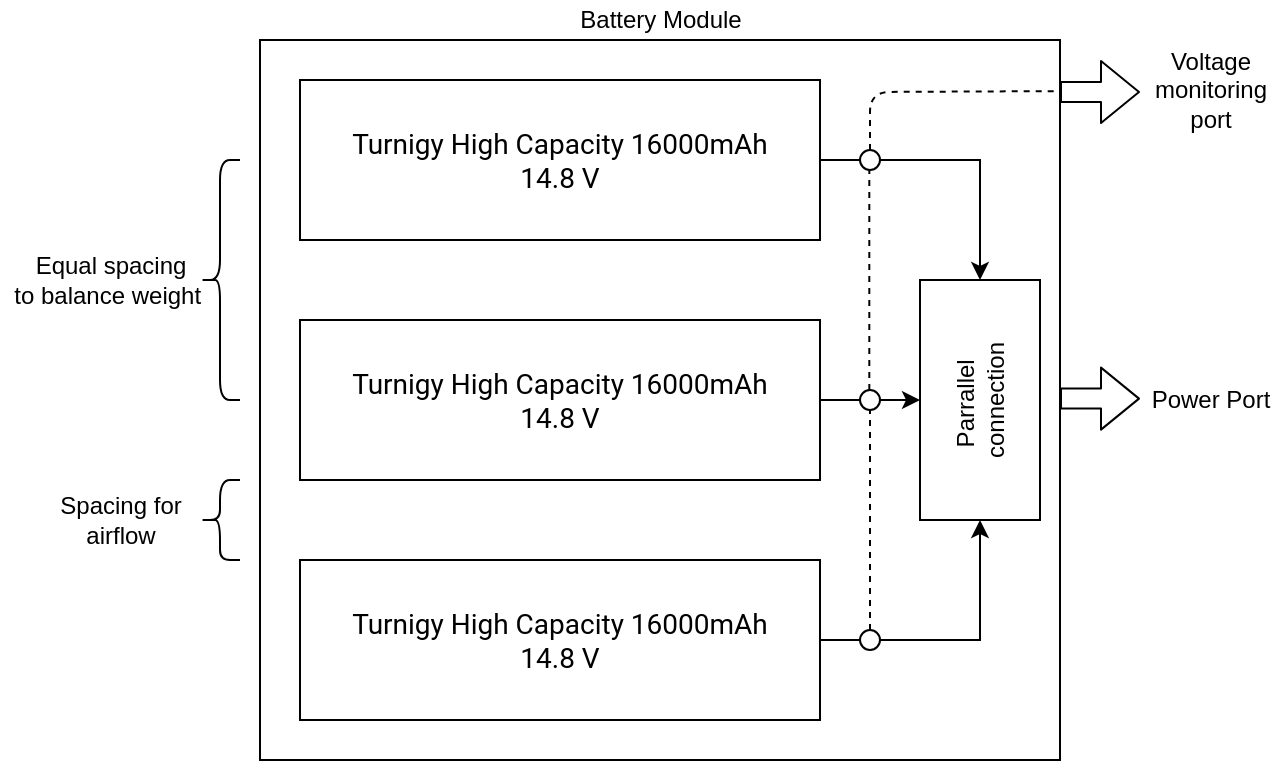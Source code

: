 <mxfile version="14.5.1" type="device"><diagram id="zB2lNqgtbKKdmcdJM7dh" name="Page-1"><mxGraphModel dx="905" dy="672" grid="1" gridSize="10" guides="1" tooltips="1" connect="1" arrows="1" fold="1" page="1" pageScale="1" pageWidth="850" pageHeight="1100" math="0" shadow="0"><root><mxCell id="0"/><mxCell id="1" parent="0"/><mxCell id="-ljVgkmMq07R0ypZw9ub-1" value="" style="rounded=0;whiteSpace=wrap;html=1;" vertex="1" parent="1"><mxGeometry x="180" y="230" width="400" height="360" as="geometry"/></mxCell><mxCell id="-ljVgkmMq07R0ypZw9ub-9" style="edgeStyle=orthogonalEdgeStyle;rounded=0;orthogonalLoop=1;jettySize=auto;html=1;" edge="1" parent="1" source="-ljVgkmMq07R0ypZw9ub-2" target="-ljVgkmMq07R0ypZw9ub-8"><mxGeometry relative="1" as="geometry"/></mxCell><mxCell id="-ljVgkmMq07R0ypZw9ub-2" value="&lt;span style=&quot;font-family: &amp;#34;roboto&amp;#34; , sans-serif ; text-align: left ; background-color: rgb(255 , 255 , 255)&quot;&gt;&lt;font style=&quot;font-size: 14px&quot;&gt;Turnigy High Capacity 16000mAh&lt;br&gt;14.8 V&lt;br&gt;&lt;/font&gt;&lt;/span&gt;" style="rounded=0;whiteSpace=wrap;html=1;" vertex="1" parent="1"><mxGeometry x="200" y="250" width="260" height="80" as="geometry"/></mxCell><mxCell id="-ljVgkmMq07R0ypZw9ub-11" style="edgeStyle=orthogonalEdgeStyle;rounded=0;orthogonalLoop=1;jettySize=auto;html=1;" edge="1" parent="1" source="-ljVgkmMq07R0ypZw9ub-3" target="-ljVgkmMq07R0ypZw9ub-8"><mxGeometry relative="1" as="geometry"/></mxCell><mxCell id="-ljVgkmMq07R0ypZw9ub-3" value="&lt;span style=&quot;font-family: &amp;#34;roboto&amp;#34; , sans-serif ; font-size: 14px ; text-align: left ; background-color: rgb(255 , 255 , 255)&quot;&gt;Turnigy High Capacity 16000mAh&lt;/span&gt;&lt;br style=&quot;font-family: &amp;#34;roboto&amp;#34; , sans-serif ; font-size: 14px ; text-align: left ; background-color: rgb(255 , 255 , 255)&quot;&gt;&lt;span style=&quot;font-family: &amp;#34;roboto&amp;#34; , sans-serif ; font-size: 14px ; text-align: left ; background-color: rgb(255 , 255 , 255)&quot;&gt;14.8 V&lt;/span&gt;" style="rounded=0;whiteSpace=wrap;html=1;" vertex="1" parent="1"><mxGeometry x="200" y="370" width="260" height="80" as="geometry"/></mxCell><mxCell id="-ljVgkmMq07R0ypZw9ub-10" style="edgeStyle=orthogonalEdgeStyle;rounded=0;orthogonalLoop=1;jettySize=auto;html=1;" edge="1" parent="1" source="-ljVgkmMq07R0ypZw9ub-4" target="-ljVgkmMq07R0ypZw9ub-8"><mxGeometry relative="1" as="geometry"/></mxCell><mxCell id="-ljVgkmMq07R0ypZw9ub-4" value="&lt;span style=&quot;font-family: &amp;#34;roboto&amp;#34; , sans-serif ; font-size: 14px ; text-align: left ; background-color: rgb(255 , 255 , 255)&quot;&gt;Turnigy High Capacity 16000mAh&lt;/span&gt;&lt;br style=&quot;font-family: &amp;#34;roboto&amp;#34; , sans-serif ; font-size: 14px ; text-align: left ; background-color: rgb(255 , 255 , 255)&quot;&gt;&lt;span style=&quot;font-family: &amp;#34;roboto&amp;#34; , sans-serif ; font-size: 14px ; text-align: left ; background-color: rgb(255 , 255 , 255)&quot;&gt;14.8 V&lt;/span&gt;" style="rounded=0;whiteSpace=wrap;html=1;" vertex="1" parent="1"><mxGeometry x="200" y="490" width="260" height="80" as="geometry"/></mxCell><mxCell id="-ljVgkmMq07R0ypZw9ub-5" value="" style="shape=curlyBracket;whiteSpace=wrap;html=1;rounded=1;" vertex="1" parent="1"><mxGeometry x="150" y="290" width="20" height="120" as="geometry"/></mxCell><mxCell id="-ljVgkmMq07R0ypZw9ub-6" value="Equal spacing&lt;br&gt;to balance weight&amp;nbsp;" style="text;html=1;align=center;verticalAlign=middle;resizable=0;points=[];autosize=1;" vertex="1" parent="1"><mxGeometry x="50" y="335" width="110" height="30" as="geometry"/></mxCell><mxCell id="-ljVgkmMq07R0ypZw9ub-7" value="Battery Module" style="text;html=1;align=center;verticalAlign=middle;resizable=0;points=[];autosize=1;" vertex="1" parent="1"><mxGeometry x="330" y="210" width="100" height="20" as="geometry"/></mxCell><mxCell id="-ljVgkmMq07R0ypZw9ub-8" value="Parrallel&amp;nbsp;&lt;br&gt;connection" style="rounded=0;whiteSpace=wrap;html=1;rotation=-90;" vertex="1" parent="1"><mxGeometry x="480" y="380" width="120" height="60" as="geometry"/></mxCell><mxCell id="-ljVgkmMq07R0ypZw9ub-14" value="" style="shape=curlyBracket;whiteSpace=wrap;html=1;rounded=1;" vertex="1" parent="1"><mxGeometry x="150" y="450" width="20" height="40" as="geometry"/></mxCell><mxCell id="-ljVgkmMq07R0ypZw9ub-15" value="Spacing for&lt;br&gt;airflow" style="text;html=1;align=center;verticalAlign=middle;resizable=0;points=[];autosize=1;" vertex="1" parent="1"><mxGeometry x="70" y="455" width="80" height="30" as="geometry"/></mxCell><mxCell id="-ljVgkmMq07R0ypZw9ub-17" value="" style="shape=flexArrow;endArrow=classic;html=1;fillColor=#ffffff;" edge="1" parent="1"><mxGeometry width="50" height="50" relative="1" as="geometry"><mxPoint x="580" y="409.31" as="sourcePoint"/><mxPoint x="620" y="409.31" as="targetPoint"/></mxGeometry></mxCell><mxCell id="-ljVgkmMq07R0ypZw9ub-18" value="Power Port" style="text;html=1;align=center;verticalAlign=middle;resizable=0;points=[];autosize=1;" vertex="1" parent="1"><mxGeometry x="620" y="400" width="70" height="20" as="geometry"/></mxCell><mxCell id="-ljVgkmMq07R0ypZw9ub-19" value="" style="ellipse;whiteSpace=wrap;html=1;aspect=fixed;" vertex="1" parent="1"><mxGeometry x="480" y="285" width="10" height="10" as="geometry"/></mxCell><mxCell id="-ljVgkmMq07R0ypZw9ub-22" value="" style="ellipse;whiteSpace=wrap;html=1;aspect=fixed;" vertex="1" parent="1"><mxGeometry x="480" y="405" width="10" height="10" as="geometry"/></mxCell><mxCell id="-ljVgkmMq07R0ypZw9ub-23" value="" style="ellipse;whiteSpace=wrap;html=1;aspect=fixed;" vertex="1" parent="1"><mxGeometry x="480" y="525" width="10" height="10" as="geometry"/></mxCell><mxCell id="-ljVgkmMq07R0ypZw9ub-24" value="" style="endArrow=none;html=1;fillColor=#ffffff;entryX=0.5;entryY=1;entryDx=0;entryDy=0;exitX=0.5;exitY=0;exitDx=0;exitDy=0;dashed=1;" edge="1" parent="1" source="-ljVgkmMq07R0ypZw9ub-23" target="-ljVgkmMq07R0ypZw9ub-22"><mxGeometry width="50" height="50" relative="1" as="geometry"><mxPoint x="680" y="550" as="sourcePoint"/><mxPoint x="730" y="500" as="targetPoint"/></mxGeometry></mxCell><mxCell id="-ljVgkmMq07R0ypZw9ub-26" value="" style="endArrow=none;html=1;fillColor=#ffffff;entryX=0.5;entryY=1;entryDx=0;entryDy=0;exitX=0.5;exitY=0;exitDx=0;exitDy=0;dashed=1;" edge="1" parent="1"><mxGeometry width="50" height="50" relative="1" as="geometry"><mxPoint x="484.66" y="405" as="sourcePoint"/><mxPoint x="484.66" y="295.0" as="targetPoint"/></mxGeometry></mxCell><mxCell id="-ljVgkmMq07R0ypZw9ub-27" value="" style="endArrow=none;html=1;fillColor=#ffffff;entryX=1;entryY=0.071;entryDx=0;entryDy=0;exitX=0.5;exitY=0;exitDx=0;exitDy=0;dashed=1;entryPerimeter=0;" edge="1" parent="1" source="-ljVgkmMq07R0ypZw9ub-19" target="-ljVgkmMq07R0ypZw9ub-1"><mxGeometry width="50" height="50" relative="1" as="geometry"><mxPoint x="680.0" y="335.0" as="sourcePoint"/><mxPoint x="680.0" y="225.0" as="targetPoint"/><Array as="points"><mxPoint x="485" y="256"/></Array></mxGeometry></mxCell><mxCell id="-ljVgkmMq07R0ypZw9ub-28" value="" style="shape=flexArrow;endArrow=classic;html=1;fillColor=#ffffff;" edge="1" parent="1"><mxGeometry width="50" height="50" relative="1" as="geometry"><mxPoint x="580" y="256.0" as="sourcePoint"/><mxPoint x="620" y="256" as="targetPoint"/></mxGeometry></mxCell><mxCell id="-ljVgkmMq07R0ypZw9ub-29" value="Voltage &lt;br&gt;monitoring&lt;br&gt;port" style="text;html=1;align=center;verticalAlign=middle;resizable=0;points=[];autosize=1;" vertex="1" parent="1"><mxGeometry x="620" y="230" width="70" height="50" as="geometry"/></mxCell></root></mxGraphModel></diagram></mxfile>